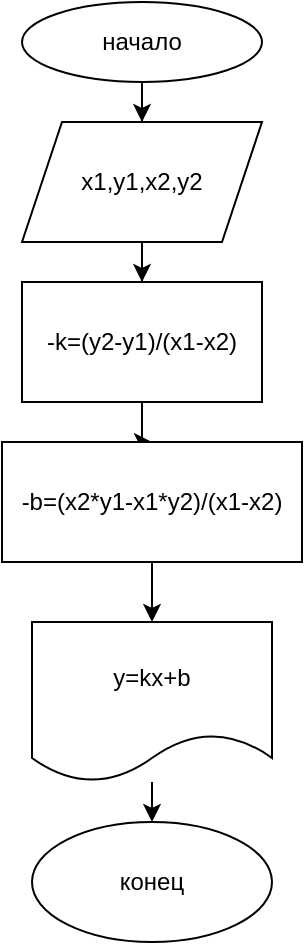 <mxfile version="17.4.6" type="device"><diagram id="cWpBZnHrHonUUxOdq0tW" name="Page-1"><mxGraphModel dx="1038" dy="489" grid="1" gridSize="10" guides="1" tooltips="1" connect="1" arrows="1" fold="1" page="1" pageScale="1" pageWidth="827" pageHeight="1169" math="0" shadow="0"><root><mxCell id="0"/><mxCell id="1" parent="0"/><mxCell id="wAMQBASova3QTPhN-B21-3" value="" style="edgeStyle=orthogonalEdgeStyle;rounded=0;orthogonalLoop=1;jettySize=auto;html=1;" parent="1" source="wAMQBASova3QTPhN-B21-1" target="wAMQBASova3QTPhN-B21-2" edge="1"><mxGeometry relative="1" as="geometry"/></mxCell><mxCell id="wAMQBASova3QTPhN-B21-1" value="начало" style="ellipse;whiteSpace=wrap;html=1;" parent="1" vertex="1"><mxGeometry x="330" y="10" width="120" height="40" as="geometry"/></mxCell><mxCell id="wAMQBASova3QTPhN-B21-5" value="" style="edgeStyle=orthogonalEdgeStyle;rounded=0;orthogonalLoop=1;jettySize=auto;html=1;" parent="1" source="wAMQBASova3QTPhN-B21-2" target="wAMQBASova3QTPhN-B21-4" edge="1"><mxGeometry relative="1" as="geometry"/></mxCell><mxCell id="wAMQBASova3QTPhN-B21-2" value="x1,y1,x2,y2" style="shape=parallelogram;perimeter=parallelogramPerimeter;whiteSpace=wrap;html=1;fixedSize=1;" parent="1" vertex="1"><mxGeometry x="330" y="70" width="120" height="60" as="geometry"/></mxCell><mxCell id="wAMQBASova3QTPhN-B21-7" value="" style="edgeStyle=orthogonalEdgeStyle;rounded=0;orthogonalLoop=1;jettySize=auto;html=1;" parent="1" source="wAMQBASova3QTPhN-B21-4" target="wAMQBASova3QTPhN-B21-6" edge="1"><mxGeometry relative="1" as="geometry"/></mxCell><mxCell id="wAMQBASova3QTPhN-B21-4" value="-k=(y2-y1)/(x1-x2)" style="whiteSpace=wrap;html=1;" parent="1" vertex="1"><mxGeometry x="330" y="150" width="120" height="60" as="geometry"/></mxCell><mxCell id="wAMQBASova3QTPhN-B21-9" value="" style="edgeStyle=orthogonalEdgeStyle;rounded=0;orthogonalLoop=1;jettySize=auto;html=1;" parent="1" source="wAMQBASova3QTPhN-B21-6" target="wAMQBASova3QTPhN-B21-8" edge="1"><mxGeometry relative="1" as="geometry"/></mxCell><mxCell id="wAMQBASova3QTPhN-B21-6" value="-b=(x2*y1-x1*y2)/(x1-x2)" style="whiteSpace=wrap;html=1;" parent="1" vertex="1"><mxGeometry x="320" y="230" width="150" height="60" as="geometry"/></mxCell><mxCell id="wAMQBASova3QTPhN-B21-11" value="" style="edgeStyle=orthogonalEdgeStyle;rounded=0;orthogonalLoop=1;jettySize=auto;html=1;" parent="1" source="wAMQBASova3QTPhN-B21-8" target="wAMQBASova3QTPhN-B21-10" edge="1"><mxGeometry relative="1" as="geometry"><Array as="points"><mxPoint x="395" y="400"/><mxPoint x="395" y="400"/></Array></mxGeometry></mxCell><mxCell id="wAMQBASova3QTPhN-B21-8" value="y=kx+b" style="shape=document;whiteSpace=wrap;html=1;boundedLbl=1;" parent="1" vertex="1"><mxGeometry x="335" y="320" width="120" height="80" as="geometry"/></mxCell><mxCell id="wAMQBASova3QTPhN-B21-10" value="конец" style="ellipse;whiteSpace=wrap;html=1;" parent="1" vertex="1"><mxGeometry x="335" y="420" width="120" height="60" as="geometry"/></mxCell></root></mxGraphModel></diagram></mxfile>